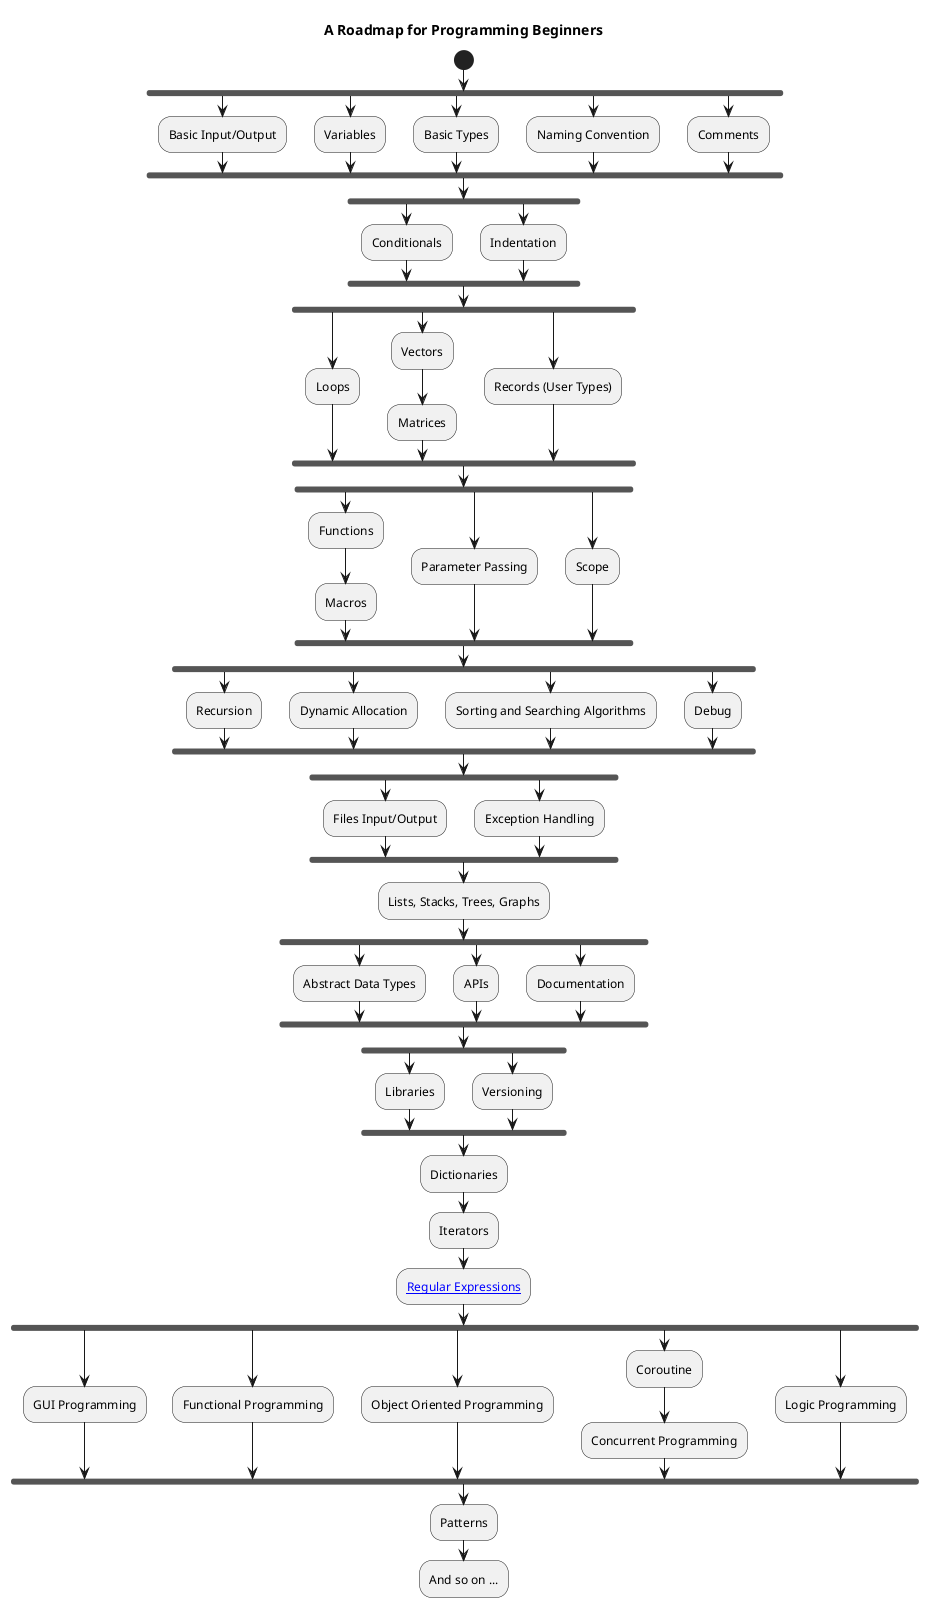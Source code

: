 'A Roadmap for Programming Beginners
'Based on PlantUML Activity Diagram: https://plantuml.com/activity-diagram-beta
'Online editing: https://www.planttext.com/
'Text styling: https://plantuml.com/creole

@startuml
 title A Roadmap for Programming Beginners

 'URLs:
 !$regex = "https://regexr.com/"

 !procedure $subject($name, $url="")
  !if ($url == "")
   :$name;
  !else
   :[[$url $name]];
  !endif
 !endprocedure

 start
 fork
   $subject("Basic Input/Output")
 fork again
   :Variables;
 fork again
   :Basic Types;
 fork again
   :Naming Convention;
 fork again
   :Comments; 
 endfork
 fork
  :Conditionals;
 fork again
  :Indentation;
 endfork
 fork
  :Loops;
 fork again
  :Vectors;
  :Matrices;
 fork again
  :Records (User Types);
 endfork
 fork
  :Functions;
  :Macros;
 fork again
  :Parameter Passing;
 fork again
  :Scope;
 endfork
 fork
  :Recursion;
 fork again
  :Dynamic Allocation;
 fork again
  :Sorting and Searching Algorithms;
 fork again
  :Debug;
 endfork
 fork
  :Files Input/Output;
 fork again
  :Exception Handling;
 endfork
 :Lists, Stacks, Trees, Graphs;
 fork
  :Abstract Data Types;
 fork again 
  :APIs;
 fork again 
  :Documentation; 
 endfork 
 fork 
  :Libraries;
 fork again 
  :Versioning; 
 endfork 
 :Dictionaries;
 :Iterators;
 $subject("Regular Expressions", $regex)
 fork
  :GUI Programming;
 fork again 
  :Functional Programming;
 fork again 
  :Object Oriented Programming;
 fork again
  :Coroutine;
  :Concurrent Programming;
 fork again 
  :Logic Programming;
 endfork
  :Patterns;
 :And so on ...;
@enduml